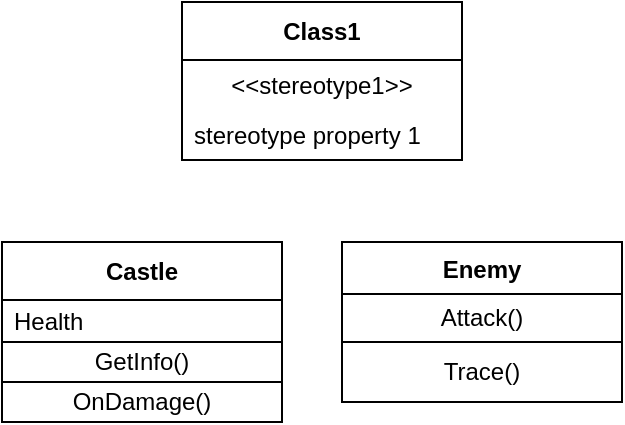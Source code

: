 <mxfile version="24.5.4" type="github">
  <diagram name="페이지-1" id="dcfpNvmQOP-24qqCh9O2">
    <mxGraphModel dx="233" dy="396" grid="1" gridSize="10" guides="1" tooltips="1" connect="1" arrows="1" fold="1" page="1" pageScale="1" pageWidth="827" pageHeight="1169" math="0" shadow="0">
      <root>
        <mxCell id="0" />
        <mxCell id="1" parent="0" />
        <object label="Castle" placeholders="1" Health="10" id="AcH1KkwaZ4632zRfGK9j-1">
          <mxCell style="swimlane;fontStyle=1;align=center;verticalAlign=middle;childLayout=stackLayout;horizontal=1;startSize=29;horizontalStack=0;resizeParent=1;resizeParentMax=0;resizeLast=0;collapsible=0;marginBottom=0;html=1;whiteSpace=wrap;" parent="1" vertex="1">
            <mxGeometry x="160" y="140" width="140" height="90" as="geometry" />
          </mxCell>
        </object>
        <object label="Health" CodeName="Castle" id="AcH1KkwaZ4632zRfGK9j-3">
          <mxCell style="text;html=1;strokeColor=none;fillColor=none;align=left;verticalAlign=middle;spacingLeft=4;spacingRight=4;overflow=hidden;rotatable=0;points=[[0,0.5],[1,0.5]];portConstraint=eastwest;whiteSpace=wrap;" parent="AcH1KkwaZ4632zRfGK9j-1" vertex="1">
            <mxGeometry y="29" width="140" height="21" as="geometry" />
          </mxCell>
        </object>
        <mxCell id="6Jm5LHw3u3zpUN54W5Y7-4" value="GetInfo()" style="whiteSpace=wrap;html=1;" vertex="1" parent="AcH1KkwaZ4632zRfGK9j-1">
          <mxGeometry y="50" width="140" height="20" as="geometry" />
        </mxCell>
        <mxCell id="6Jm5LHw3u3zpUN54W5Y7-1" value="OnDamage()" style="whiteSpace=wrap;html=1;" vertex="1" parent="AcH1KkwaZ4632zRfGK9j-1">
          <mxGeometry y="70" width="140" height="20" as="geometry" />
        </mxCell>
        <mxCell id="6Jm5LHw3u3zpUN54W5Y7-5" value="Enemy" style="swimlane;fontStyle=1;align=center;verticalAlign=top;childLayout=stackLayout;horizontal=1;startSize=26;horizontalStack=0;resizeParent=1;resizeParentMax=0;resizeLast=0;collapsible=1;marginBottom=0;whiteSpace=wrap;html=1;" vertex="1" parent="1">
          <mxGeometry x="330" y="140" width="140" height="80" as="geometry" />
        </mxCell>
        <mxCell id="6Jm5LHw3u3zpUN54W5Y7-18" value="Attack()" style="whiteSpace=wrap;html=1;" vertex="1" parent="6Jm5LHw3u3zpUN54W5Y7-5">
          <mxGeometry y="26" width="140" height="24" as="geometry" />
        </mxCell>
        <mxCell id="6Jm5LHw3u3zpUN54W5Y7-20" value="Trace()" style="whiteSpace=wrap;html=1;" vertex="1" parent="6Jm5LHw3u3zpUN54W5Y7-5">
          <mxGeometry y="50" width="140" height="30" as="geometry" />
        </mxCell>
        <mxCell id="6Jm5LHw3u3zpUN54W5Y7-21" value="Class1" style="swimlane;fontStyle=1;align=center;verticalAlign=middle;childLayout=stackLayout;horizontal=1;startSize=29;horizontalStack=0;resizeParent=1;resizeParentMax=0;resizeLast=0;collapsible=0;marginBottom=0;html=1;whiteSpace=wrap;" vertex="1" parent="1">
          <mxGeometry x="250" y="20" width="140" height="79" as="geometry" />
        </mxCell>
        <mxCell id="6Jm5LHw3u3zpUN54W5Y7-22" value="&amp;lt;&amp;lt;stereotype1&amp;gt;&amp;gt;" style="text;html=1;strokeColor=none;fillColor=none;align=center;verticalAlign=middle;spacingLeft=4;spacingRight=4;overflow=hidden;rotatable=0;points=[[0,0.5],[1,0.5]];portConstraint=eastwest;whiteSpace=wrap;" vertex="1" parent="6Jm5LHw3u3zpUN54W5Y7-21">
          <mxGeometry y="29" width="140" height="25" as="geometry" />
        </mxCell>
        <mxCell id="6Jm5LHw3u3zpUN54W5Y7-23" value="stereotype property 1" style="text;html=1;strokeColor=none;fillColor=none;align=left;verticalAlign=middle;spacingLeft=4;spacingRight=4;overflow=hidden;rotatable=0;points=[[0,0.5],[1,0.5]];portConstraint=eastwest;whiteSpace=wrap;" vertex="1" parent="6Jm5LHw3u3zpUN54W5Y7-21">
          <mxGeometry y="54" width="140" height="25" as="geometry" />
        </mxCell>
      </root>
    </mxGraphModel>
  </diagram>
</mxfile>
